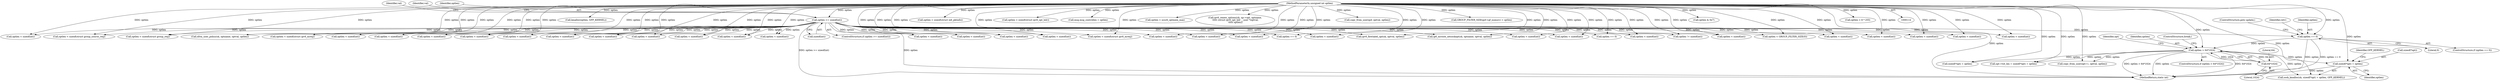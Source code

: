 digraph "0_linux_45f6fad84cc305103b28d73482b344d7f5b76f39_11@API" {
"1001051" [label="(Call,sizeof(*opt) + optlen)"];
"1001041" [label="(Call,optlen > 64*1024)"];
"1001032" [label="(Call,optlen == 0)"];
"1000152" [label="(Call,optlen >= sizeof(int))"];
"1000119" [label="(MethodParameterIn,unsigned int optlen)"];
"1001043" [label="(Call,64*1024)"];
"1001045" [label="(Literal,1024)"];
"1001034" [label="(Literal,0)"];
"1000768" [label="(Call,optlen < sizeof(int))"];
"1001055" [label="(Identifier,optlen)"];
"1001049" [label="(Call,sock_kmalloc(sk, sizeof(*opt) + optlen, GFP_KERNEL))"];
"1000686" [label="(Call,optlen < sizeof(int))"];
"1001042" [label="(Identifier,optlen)"];
"1000151" [label="(ControlStructure,if (optlen >= sizeof(int)))"];
"1000179" [label="(Call,ip6_mroute_setsockopt(sk, optname, optval, optlen))"];
"1001041" [label="(Call,optlen > 64*1024)"];
"1001895" [label="(Call,optlen < sizeof(int))"];
"1000472" [label="(Call,optlen < sizeof(int))"];
"1001056" [label="(Identifier,GFP_KERNEL)"];
"1001987" [label="(Call,optlen < sizeof(int))"];
"1001035" [label="(ControlStructure,goto update;)"];
"1001040" [label="(ControlStructure,if (optlen > 64*1024))"];
"1001179" [label="(Call,optlen < sizeof(int))"];
"1001755" [label="(Call,optlen < sizeof(int))"];
"1001046" [label="(ControlStructure,break;)"];
"1001051" [label="(Call,sizeof(*opt) + optlen)"];
"1001085" [label="(Call,copy_from_user(opt+1, optval, optlen))"];
"1001685" [label="(Call,kmalloc(optlen, GFP_KERNEL))"];
"1000552" [label="(Call,optlen < sizeof(int))"];
"1001043" [label="(Call,64*1024)"];
"1000632" [label="(Call,optlen < sizeof(int))"];
"1001048" [label="(Identifier,opt)"];
"1000810" [label="(Call,optlen == 0)"];
"1001075" [label="(Call,sizeof(*opt) + optlen)"];
"1000572" [label="(Call,optlen < sizeof(int))"];
"1001816" [label="(Call,optlen < sizeof(int))"];
"1001793" [label="(Call,optlen < sizeof(int))"];
"1001071" [label="(Call,opt->tot_len = sizeof(*opt) + optlen)"];
"1000432" [label="(Call,optlen < sizeof(int))"];
"1000652" [label="(Call,optlen < sizeof(int))"];
"1001544" [label="(Call,optlen < sizeof(struct group_source_req))"];
"1000159" [label="(Identifier,val)"];
"1001357" [label="(Call,optlen < sizeof(struct ipv6_mreq))"];
"1000592" [label="(Call,optlen < sizeof(int))"];
"1000152" [label="(Call,optlen >= sizeof(int))"];
"1001878" [label="(Call,xfrm_user_policy(sk, optname, optval, optlen))"];
"1000947" [label="(Call,optlen < sizeof(struct in6_pktinfo))"];
"1001032" [label="(Call,optlen == 0)"];
"1001307" [label="(Call,optlen < sizeof(int))"];
"1001768" [label="(Call,optlen < sizeof(int))"];
"1001031" [label="(ControlStructure,if (optlen == 0))"];
"1000824" [label="(Call,optlen < sizeof(struct ipv6_opt_hdr))"];
"1000194" [label="(Call,optlen < sizeof(int))"];
"1001092" [label="(Call,msg.msg_controllen = optlen)"];
"1000940" [label="(Call,optlen == 0)"];
"1001674" [label="(Call,optlen > sysctl_optmem_max)"];
"1000856" [label="(Call,ipv6_renew_options(sk, np->opt, optname,\n \t\t\t\t\t (struct ipv6_opt_hdr __user *)optval,\n \t\t\t\t\t optlen))"];
"1000785" [label="(Call,optlen < sizeof(int))"];
"1001468" [label="(Call,optlen < sizeof(struct group_req))"];
"1000512" [label="(Call,optlen < sizeof(int))"];
"1001037" [label="(Identifier,retv)"];
"1001033" [label="(Identifier,optlen)"];
"1001702" [label="(Call,copy_from_user(gsf, optval, optlen))"];
"1001146" [label="(Call,optlen < sizeof(int))"];
"1000726" [label="(Call,optlen < sizeof(int))"];
"1001731" [label="(Call,GROUP_FILTER_SIZE(gsf->gf_numsrc) > optlen)"];
"1001417" [label="(Call,optlen < sizeof(struct ipv6_mreq))"];
"1000153" [label="(Identifier,optlen)"];
"1001840" [label="(Call,optlen < sizeof(int))"];
"1000119" [label="(MethodParameterIn,unsigned int optlen)"];
"1000168" [label="(Identifier,val)"];
"1001052" [label="(Call,sizeof(*opt))"];
"1000612" [label="(Call,optlen < sizeof(int))"];
"1000532" [label="(Call,optlen < sizeof(int))"];
"1000706" [label="(Call,optlen < sizeof(int))"];
"1000492" [label="(Call,optlen < sizeof(int))"];
"1000452" [label="(Call,optlen < sizeof(int))"];
"1001857" [label="(Call,ipv6_flowlabel_opt(sk, optval, optlen))"];
"1000829" [label="(Call,optlen & 0x7)"];
"1001044" [label="(Literal,64)"];
"1002046" [label="(MethodReturn,static int)"];
"1000154" [label="(Call,sizeof(int))"];
"1001211" [label="(Call,optlen < sizeof(int))"];
"1001238" [label="(Call,optlen != sizeof(int))"];
"1000832" [label="(Call,optlen > 8 * 255)"];
"1001668" [label="(Call,optlen < GROUP_FILTER_SIZE(0))"];
"1001051" -> "1001049"  [label="AST: "];
"1001051" -> "1001055"  [label="CFG: "];
"1001052" -> "1001051"  [label="AST: "];
"1001055" -> "1001051"  [label="AST: "];
"1001056" -> "1001051"  [label="CFG: "];
"1001051" -> "1002046"  [label="DDG: optlen"];
"1001041" -> "1001051"  [label="DDG: optlen"];
"1000119" -> "1001051"  [label="DDG: optlen"];
"1001041" -> "1001040"  [label="AST: "];
"1001041" -> "1001043"  [label="CFG: "];
"1001042" -> "1001041"  [label="AST: "];
"1001043" -> "1001041"  [label="AST: "];
"1001046" -> "1001041"  [label="CFG: "];
"1001048" -> "1001041"  [label="CFG: "];
"1001041" -> "1002046"  [label="DDG: optlen > 64*1024"];
"1001041" -> "1002046"  [label="DDG: optlen"];
"1001041" -> "1002046"  [label="DDG: 64*1024"];
"1001032" -> "1001041"  [label="DDG: optlen"];
"1000119" -> "1001041"  [label="DDG: optlen"];
"1001043" -> "1001041"  [label="DDG: 64"];
"1001043" -> "1001041"  [label="DDG: 1024"];
"1001041" -> "1001049"  [label="DDG: optlen"];
"1001041" -> "1001071"  [label="DDG: optlen"];
"1001041" -> "1001075"  [label="DDG: optlen"];
"1001041" -> "1001085"  [label="DDG: optlen"];
"1001032" -> "1001031"  [label="AST: "];
"1001032" -> "1001034"  [label="CFG: "];
"1001033" -> "1001032"  [label="AST: "];
"1001034" -> "1001032"  [label="AST: "];
"1001035" -> "1001032"  [label="CFG: "];
"1001037" -> "1001032"  [label="CFG: "];
"1001032" -> "1002046"  [label="DDG: optlen"];
"1001032" -> "1002046"  [label="DDG: optlen == 0"];
"1000152" -> "1001032"  [label="DDG: optlen"];
"1000119" -> "1001032"  [label="DDG: optlen"];
"1000152" -> "1000151"  [label="AST: "];
"1000152" -> "1000154"  [label="CFG: "];
"1000153" -> "1000152"  [label="AST: "];
"1000154" -> "1000152"  [label="AST: "];
"1000159" -> "1000152"  [label="CFG: "];
"1000168" -> "1000152"  [label="CFG: "];
"1000152" -> "1002046"  [label="DDG: optlen >= sizeof(int)"];
"1000152" -> "1002046"  [label="DDG: optlen"];
"1000119" -> "1000152"  [label="DDG: optlen"];
"1000152" -> "1000179"  [label="DDG: optlen"];
"1000152" -> "1000194"  [label="DDG: optlen"];
"1000152" -> "1000432"  [label="DDG: optlen"];
"1000152" -> "1000452"  [label="DDG: optlen"];
"1000152" -> "1000472"  [label="DDG: optlen"];
"1000152" -> "1000492"  [label="DDG: optlen"];
"1000152" -> "1000512"  [label="DDG: optlen"];
"1000152" -> "1000532"  [label="DDG: optlen"];
"1000152" -> "1000552"  [label="DDG: optlen"];
"1000152" -> "1000572"  [label="DDG: optlen"];
"1000152" -> "1000592"  [label="DDG: optlen"];
"1000152" -> "1000612"  [label="DDG: optlen"];
"1000152" -> "1000632"  [label="DDG: optlen"];
"1000152" -> "1000652"  [label="DDG: optlen"];
"1000152" -> "1000686"  [label="DDG: optlen"];
"1000152" -> "1000706"  [label="DDG: optlen"];
"1000152" -> "1000726"  [label="DDG: optlen"];
"1000152" -> "1000768"  [label="DDG: optlen"];
"1000152" -> "1000785"  [label="DDG: optlen"];
"1000152" -> "1000810"  [label="DDG: optlen"];
"1000152" -> "1000940"  [label="DDG: optlen"];
"1000152" -> "1001146"  [label="DDG: optlen"];
"1000152" -> "1001179"  [label="DDG: optlen"];
"1000152" -> "1001211"  [label="DDG: optlen"];
"1000152" -> "1001238"  [label="DDG: optlen"];
"1000152" -> "1001307"  [label="DDG: optlen"];
"1000152" -> "1001357"  [label="DDG: optlen"];
"1000152" -> "1001417"  [label="DDG: optlen"];
"1000152" -> "1001468"  [label="DDG: optlen"];
"1000152" -> "1001544"  [label="DDG: optlen"];
"1000152" -> "1001668"  [label="DDG: optlen"];
"1000152" -> "1001755"  [label="DDG: optlen"];
"1000152" -> "1001768"  [label="DDG: optlen"];
"1000152" -> "1001793"  [label="DDG: optlen"];
"1000152" -> "1001816"  [label="DDG: optlen"];
"1000152" -> "1001840"  [label="DDG: optlen"];
"1000152" -> "1001857"  [label="DDG: optlen"];
"1000152" -> "1001878"  [label="DDG: optlen"];
"1000152" -> "1001895"  [label="DDG: optlen"];
"1000152" -> "1001987"  [label="DDG: optlen"];
"1000119" -> "1000114"  [label="AST: "];
"1000119" -> "1002046"  [label="DDG: optlen"];
"1000119" -> "1000179"  [label="DDG: optlen"];
"1000119" -> "1000194"  [label="DDG: optlen"];
"1000119" -> "1000432"  [label="DDG: optlen"];
"1000119" -> "1000452"  [label="DDG: optlen"];
"1000119" -> "1000472"  [label="DDG: optlen"];
"1000119" -> "1000492"  [label="DDG: optlen"];
"1000119" -> "1000512"  [label="DDG: optlen"];
"1000119" -> "1000532"  [label="DDG: optlen"];
"1000119" -> "1000552"  [label="DDG: optlen"];
"1000119" -> "1000572"  [label="DDG: optlen"];
"1000119" -> "1000592"  [label="DDG: optlen"];
"1000119" -> "1000612"  [label="DDG: optlen"];
"1000119" -> "1000632"  [label="DDG: optlen"];
"1000119" -> "1000652"  [label="DDG: optlen"];
"1000119" -> "1000686"  [label="DDG: optlen"];
"1000119" -> "1000706"  [label="DDG: optlen"];
"1000119" -> "1000726"  [label="DDG: optlen"];
"1000119" -> "1000768"  [label="DDG: optlen"];
"1000119" -> "1000785"  [label="DDG: optlen"];
"1000119" -> "1000810"  [label="DDG: optlen"];
"1000119" -> "1000824"  [label="DDG: optlen"];
"1000119" -> "1000829"  [label="DDG: optlen"];
"1000119" -> "1000832"  [label="DDG: optlen"];
"1000119" -> "1000856"  [label="DDG: optlen"];
"1000119" -> "1000940"  [label="DDG: optlen"];
"1000119" -> "1000947"  [label="DDG: optlen"];
"1000119" -> "1001049"  [label="DDG: optlen"];
"1000119" -> "1001071"  [label="DDG: optlen"];
"1000119" -> "1001075"  [label="DDG: optlen"];
"1000119" -> "1001085"  [label="DDG: optlen"];
"1000119" -> "1001092"  [label="DDG: optlen"];
"1000119" -> "1001146"  [label="DDG: optlen"];
"1000119" -> "1001179"  [label="DDG: optlen"];
"1000119" -> "1001211"  [label="DDG: optlen"];
"1000119" -> "1001238"  [label="DDG: optlen"];
"1000119" -> "1001307"  [label="DDG: optlen"];
"1000119" -> "1001357"  [label="DDG: optlen"];
"1000119" -> "1001417"  [label="DDG: optlen"];
"1000119" -> "1001468"  [label="DDG: optlen"];
"1000119" -> "1001544"  [label="DDG: optlen"];
"1000119" -> "1001668"  [label="DDG: optlen"];
"1000119" -> "1001674"  [label="DDG: optlen"];
"1000119" -> "1001685"  [label="DDG: optlen"];
"1000119" -> "1001702"  [label="DDG: optlen"];
"1000119" -> "1001731"  [label="DDG: optlen"];
"1000119" -> "1001755"  [label="DDG: optlen"];
"1000119" -> "1001768"  [label="DDG: optlen"];
"1000119" -> "1001793"  [label="DDG: optlen"];
"1000119" -> "1001816"  [label="DDG: optlen"];
"1000119" -> "1001840"  [label="DDG: optlen"];
"1000119" -> "1001857"  [label="DDG: optlen"];
"1000119" -> "1001878"  [label="DDG: optlen"];
"1000119" -> "1001895"  [label="DDG: optlen"];
"1000119" -> "1001987"  [label="DDG: optlen"];
"1001043" -> "1001045"  [label="CFG: "];
"1001044" -> "1001043"  [label="AST: "];
"1001045" -> "1001043"  [label="AST: "];
}
